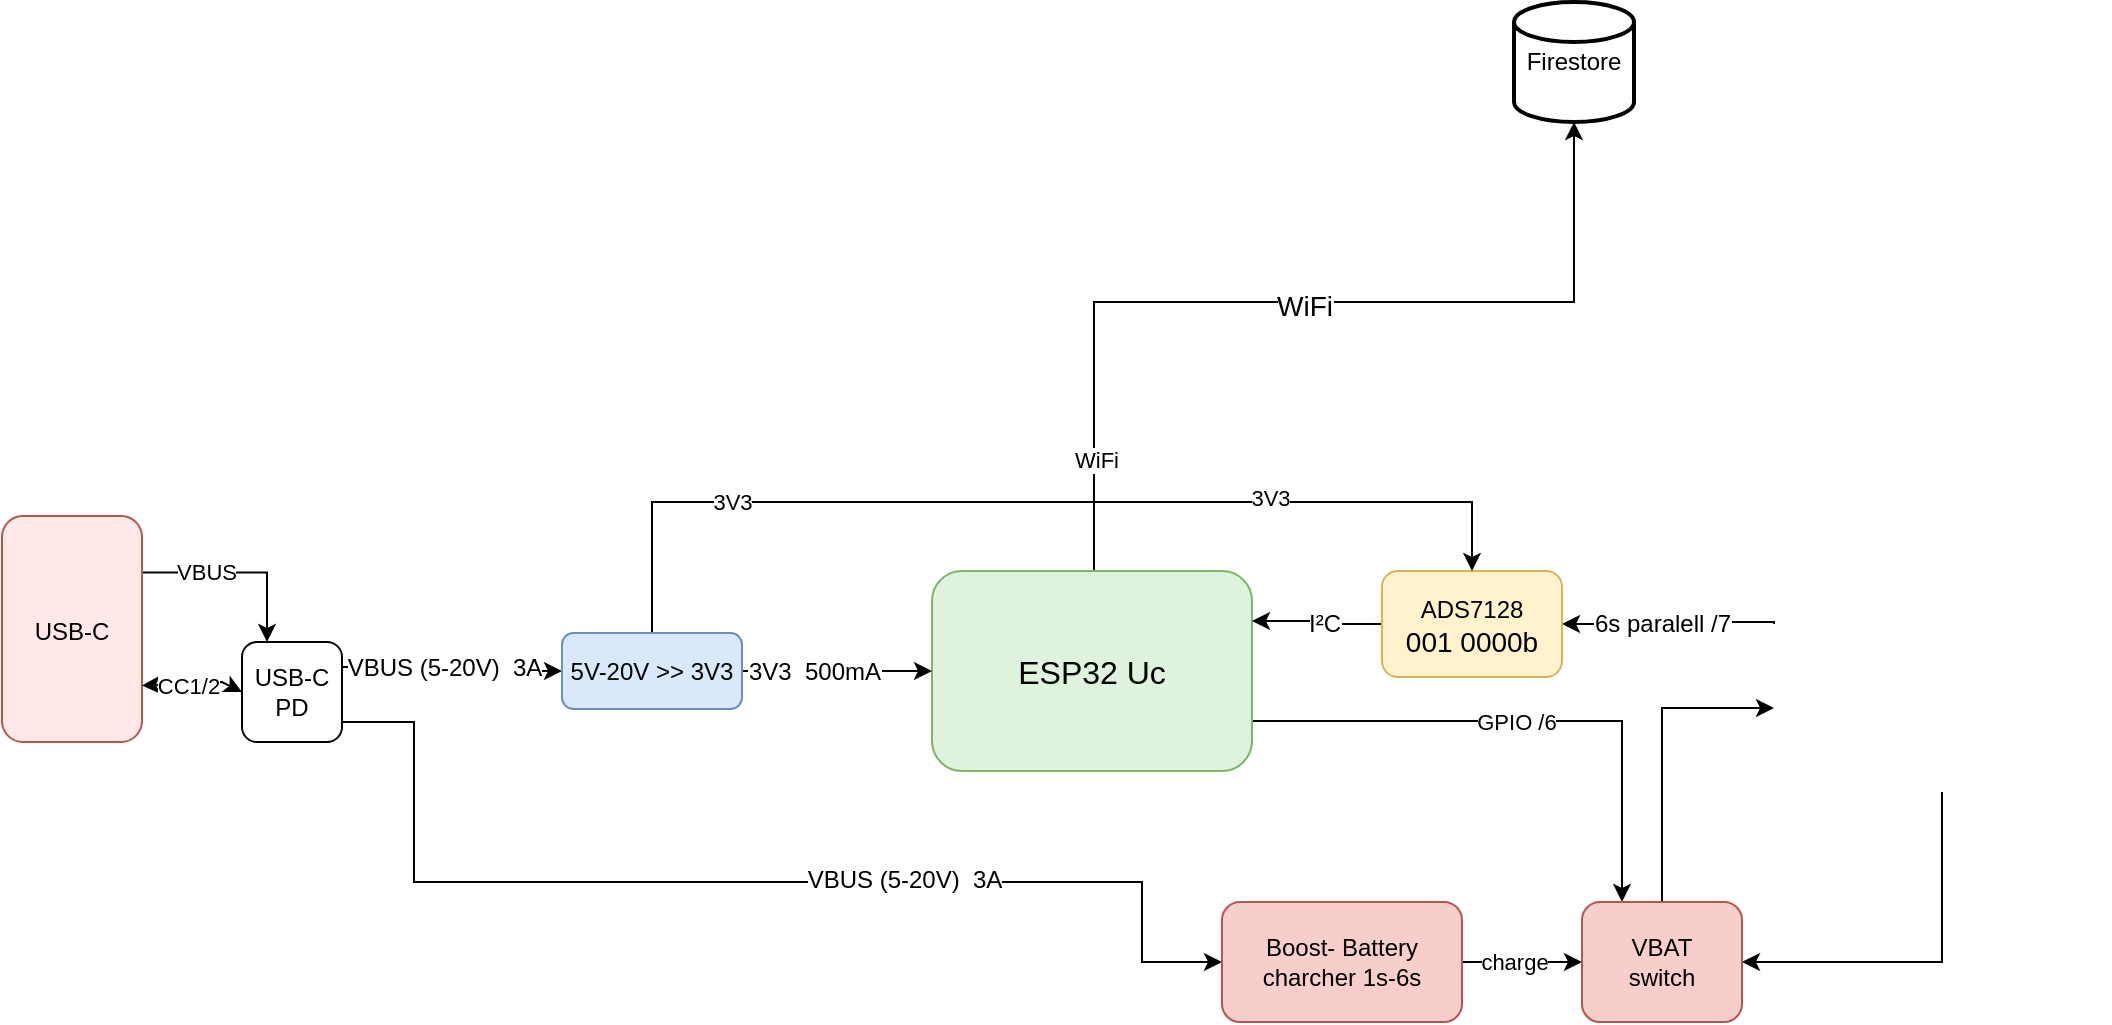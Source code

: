 <mxfile version="21.2.3" type="github">
  <diagram name="Seite-1" id="qbNeW8LbGQ3-jgoNcDIC">
    <mxGraphModel dx="819" dy="447" grid="1" gridSize="10" guides="1" tooltips="1" connect="1" arrows="1" fold="1" page="1" pageScale="1" pageWidth="1169" pageHeight="827" math="0" shadow="0">
      <root>
        <mxCell id="0" />
        <mxCell id="1" parent="0" />
        <mxCell id="EvGeFhgNv6AcHJRgJvBS-4" style="edgeStyle=orthogonalEdgeStyle;rounded=0;orthogonalLoop=1;jettySize=auto;html=1;exitX=0.5;exitY=0;exitDx=0;exitDy=0;fontSize=14;entryX=0.5;entryY=1;entryDx=0;entryDy=0;entryPerimeter=0;" parent="1" source="EvGeFhgNv6AcHJRgJvBS-1" target="oIT6qmjDhUWV7h4Aoekk-4" edge="1">
          <mxGeometry relative="1" as="geometry">
            <Array as="points">
              <mxPoint x="616" y="290" />
              <mxPoint x="856" y="290" />
            </Array>
            <mxPoint x="847" y="198" as="targetPoint" />
          </mxGeometry>
        </mxCell>
        <mxCell id="EvGeFhgNv6AcHJRgJvBS-5" value="WiFi" style="edgeLabel;html=1;align=center;verticalAlign=middle;resizable=0;points=[];fontSize=14;" parent="EvGeFhgNv6AcHJRgJvBS-4" vertex="1" connectable="0">
          <mxGeometry x="0.034" y="-2" relative="1" as="geometry">
            <mxPoint as="offset" />
          </mxGeometry>
        </mxCell>
        <mxCell id="oIT6qmjDhUWV7h4Aoekk-21" value="WiFi" style="edgeLabel;html=1;align=center;verticalAlign=middle;resizable=0;points=[];" vertex="1" connectable="0" parent="EvGeFhgNv6AcHJRgJvBS-4">
          <mxGeometry x="-0.755" y="-1" relative="1" as="geometry">
            <mxPoint as="offset" />
          </mxGeometry>
        </mxCell>
        <mxCell id="oIT6qmjDhUWV7h4Aoekk-17" style="edgeStyle=orthogonalEdgeStyle;rounded=0;orthogonalLoop=1;jettySize=auto;html=1;exitX=1;exitY=0.75;exitDx=0;exitDy=0;entryX=0.25;entryY=0;entryDx=0;entryDy=0;" edge="1" parent="1" source="EvGeFhgNv6AcHJRgJvBS-1" target="oIT6qmjDhUWV7h4Aoekk-14">
          <mxGeometry relative="1" as="geometry" />
        </mxCell>
        <mxCell id="oIT6qmjDhUWV7h4Aoekk-18" value="GPIO /6" style="edgeLabel;html=1;align=center;verticalAlign=middle;resizable=0;points=[];" vertex="1" connectable="0" parent="oIT6qmjDhUWV7h4Aoekk-17">
          <mxGeometry x="-0.04" relative="1" as="geometry">
            <mxPoint as="offset" />
          </mxGeometry>
        </mxCell>
        <mxCell id="EvGeFhgNv6AcHJRgJvBS-1" value="&lt;font style=&quot;font-size: 16px;&quot;&gt;ESP32 Uc&lt;/font&gt;" style="rounded=1;whiteSpace=wrap;html=1;fillColor=#DEF2DD;strokeColor=#82b366;" parent="1" vertex="1">
          <mxGeometry x="535" y="424.5" width="160" height="100" as="geometry" />
        </mxCell>
        <mxCell id="EvGeFhgNv6AcHJRgJvBS-9" style="edgeStyle=orthogonalEdgeStyle;rounded=0;orthogonalLoop=1;jettySize=auto;html=1;exitX=0.5;exitY=0;exitDx=0;exitDy=0;entryX=1;entryY=0.5;entryDx=0;entryDy=0;fontSize=14;" parent="1" source="EvGeFhgNv6AcHJRgJvBS-6" target="EvGeFhgNv6AcHJRgJvBS-8" edge="1">
          <mxGeometry relative="1" as="geometry">
            <Array as="points">
              <mxPoint x="956" y="450" />
              <mxPoint x="898" y="450" />
              <mxPoint x="898" y="451" />
            </Array>
          </mxGeometry>
        </mxCell>
        <mxCell id="EvGeFhgNv6AcHJRgJvBS-20" value="6s paralell /7" style="edgeLabel;html=1;align=center;verticalAlign=middle;resizable=0;points=[];fontSize=12;" parent="EvGeFhgNv6AcHJRgJvBS-9" vertex="1" connectable="0">
          <mxGeometry x="0.303" relative="1" as="geometry">
            <mxPoint x="12" as="offset" />
          </mxGeometry>
        </mxCell>
        <mxCell id="oIT6qmjDhUWV7h4Aoekk-15" style="edgeStyle=orthogonalEdgeStyle;rounded=0;orthogonalLoop=1;jettySize=auto;html=1;entryX=1;entryY=0.5;entryDx=0;entryDy=0;exitX=0;exitY=0.5;exitDx=0;exitDy=0;" edge="1" parent="1" source="EvGeFhgNv6AcHJRgJvBS-6" target="oIT6qmjDhUWV7h4Aoekk-14">
          <mxGeometry relative="1" as="geometry">
            <mxPoint x="990" y="620.0" as="targetPoint" />
            <Array as="points">
              <mxPoint x="1040" y="620" />
            </Array>
          </mxGeometry>
        </mxCell>
        <mxCell id="EvGeFhgNv6AcHJRgJvBS-6" value="" style="shape=image;html=1;verticalAlign=top;verticalLabelPosition=bottom;labelBackgroundColor=#ffffff;imageAspect=0;aspect=fixed;image=https://cdn4.iconfinder.com/data/icons/essential-app-2/16/battery-full-energy-charge-128.png;fontSize=14;fillColor=#1A1A1A;rotation=-90;" parent="1" vertex="1">
          <mxGeometry x="956" y="367" width="168" height="168" as="geometry" />
        </mxCell>
        <mxCell id="EvGeFhgNv6AcHJRgJvBS-10" style="edgeStyle=orthogonalEdgeStyle;rounded=0;orthogonalLoop=1;jettySize=auto;html=1;exitX=0;exitY=0.5;exitDx=0;exitDy=0;entryX=1;entryY=0.25;entryDx=0;entryDy=0;fontSize=14;" parent="1" source="EvGeFhgNv6AcHJRgJvBS-8" target="EvGeFhgNv6AcHJRgJvBS-1" edge="1">
          <mxGeometry relative="1" as="geometry" />
        </mxCell>
        <mxCell id="EvGeFhgNv6AcHJRgJvBS-21" value="I²C" style="edgeLabel;html=1;align=center;verticalAlign=middle;resizable=0;points=[];fontSize=12;" parent="EvGeFhgNv6AcHJRgJvBS-10" vertex="1" connectable="0">
          <mxGeometry x="-0.123" y="1" relative="1" as="geometry">
            <mxPoint y="-1" as="offset" />
          </mxGeometry>
        </mxCell>
        <mxCell id="EvGeFhgNv6AcHJRgJvBS-8" value="&lt;div&gt;&lt;font style=&quot;font-size: 12px;&quot;&gt;ADS7128&lt;/font&gt;&lt;/div&gt;&lt;div&gt;001 0000b&lt;/div&gt;" style="rounded=1;whiteSpace=wrap;html=1;fontSize=14;fillColor=#fff2cc;strokeColor=#d6b656;" parent="1" vertex="1">
          <mxGeometry x="760" y="424.5" width="90" height="53" as="geometry" />
        </mxCell>
        <mxCell id="EvGeFhgNv6AcHJRgJvBS-15" style="edgeStyle=orthogonalEdgeStyle;rounded=0;orthogonalLoop=1;jettySize=auto;html=1;fontSize=12;exitX=1;exitY=0.25;exitDx=0;exitDy=0;" parent="1" source="oIT6qmjDhUWV7h4Aoekk-6" target="EvGeFhgNv6AcHJRgJvBS-13" edge="1">
          <mxGeometry relative="1" as="geometry">
            <mxPoint x="246" y="467" as="sourcePoint" />
          </mxGeometry>
        </mxCell>
        <mxCell id="EvGeFhgNv6AcHJRgJvBS-22" value="&lt;div&gt;VBUS (5-20V)&amp;nbsp; 3A&lt;/div&gt;" style="edgeLabel;html=1;align=center;verticalAlign=middle;resizable=0;points=[];fontSize=12;" parent="EvGeFhgNv6AcHJRgJvBS-15" vertex="1" connectable="0">
          <mxGeometry x="-0.089" y="-2" relative="1" as="geometry">
            <mxPoint y="-2" as="offset" />
          </mxGeometry>
        </mxCell>
        <mxCell id="EvGeFhgNv6AcHJRgJvBS-18" style="edgeStyle=orthogonalEdgeStyle;rounded=0;orthogonalLoop=1;jettySize=auto;html=1;fontSize=12;entryX=0;entryY=0.5;entryDx=0;entryDy=0;exitX=1;exitY=0.75;exitDx=0;exitDy=0;" parent="1" source="oIT6qmjDhUWV7h4Aoekk-6" target="oIT6qmjDhUWV7h4Aoekk-5" edge="1">
          <mxGeometry relative="1" as="geometry">
            <Array as="points">
              <mxPoint x="240" y="500" />
              <mxPoint x="276" y="500" />
              <mxPoint x="276" y="580" />
              <mxPoint x="640" y="580" />
              <mxPoint x="640" y="620" />
            </Array>
            <mxPoint x="246" y="490" as="sourcePoint" />
            <mxPoint x="796" y="520" as="targetPoint" />
          </mxGeometry>
        </mxCell>
        <mxCell id="EvGeFhgNv6AcHJRgJvBS-19" value="VBUS (5-20V)&amp;nbsp; 3A" style="edgeLabel;html=1;align=center;verticalAlign=middle;resizable=0;points=[];fontSize=12;" parent="EvGeFhgNv6AcHJRgJvBS-18" vertex="1" connectable="0">
          <mxGeometry x="0.071" y="-4" relative="1" as="geometry">
            <mxPoint x="62" y="-5" as="offset" />
          </mxGeometry>
        </mxCell>
        <mxCell id="oIT6qmjDhUWV7h4Aoekk-7" style="edgeStyle=orthogonalEdgeStyle;rounded=0;orthogonalLoop=1;jettySize=auto;html=1;exitX=1;exitY=0.25;exitDx=0;exitDy=0;entryX=0.25;entryY=0;entryDx=0;entryDy=0;" edge="1" parent="1" source="EvGeFhgNv6AcHJRgJvBS-11" target="oIT6qmjDhUWV7h4Aoekk-6">
          <mxGeometry relative="1" as="geometry" />
        </mxCell>
        <mxCell id="oIT6qmjDhUWV7h4Aoekk-22" value="VBUS" style="edgeLabel;html=1;align=center;verticalAlign=middle;resizable=0;points=[];" vertex="1" connectable="0" parent="oIT6qmjDhUWV7h4Aoekk-7">
          <mxGeometry x="-0.523" y="-1" relative="1" as="geometry">
            <mxPoint x="9" y="-2" as="offset" />
          </mxGeometry>
        </mxCell>
        <mxCell id="EvGeFhgNv6AcHJRgJvBS-11" value="&lt;span style=&quot;font-size: 12px;&quot;&gt;USB-C&lt;/span&gt;" style="rounded=1;whiteSpace=wrap;html=1;fontSize=14;fillColor=#FFE8E8;strokeColor=#b85450;" parent="1" vertex="1">
          <mxGeometry x="70" y="397" width="70" height="113" as="geometry" />
        </mxCell>
        <mxCell id="EvGeFhgNv6AcHJRgJvBS-16" style="edgeStyle=orthogonalEdgeStyle;rounded=0;orthogonalLoop=1;jettySize=auto;html=1;exitX=1;exitY=0.5;exitDx=0;exitDy=0;entryX=0;entryY=0.5;entryDx=0;entryDy=0;fontSize=12;" parent="1" source="EvGeFhgNv6AcHJRgJvBS-13" target="EvGeFhgNv6AcHJRgJvBS-1" edge="1">
          <mxGeometry relative="1" as="geometry" />
        </mxCell>
        <mxCell id="EvGeFhgNv6AcHJRgJvBS-23" value="3V3&amp;nbsp; 500mA" style="edgeLabel;html=1;align=center;verticalAlign=middle;resizable=0;points=[];fontSize=12;" parent="EvGeFhgNv6AcHJRgJvBS-16" vertex="1" connectable="0">
          <mxGeometry x="-0.25" y="2" relative="1" as="geometry">
            <mxPoint y="2" as="offset" />
          </mxGeometry>
        </mxCell>
        <mxCell id="oIT6qmjDhUWV7h4Aoekk-1" style="edgeStyle=orthogonalEdgeStyle;rounded=0;orthogonalLoop=1;jettySize=auto;html=1;exitX=0.5;exitY=0;exitDx=0;exitDy=0;entryX=0.5;entryY=0;entryDx=0;entryDy=0;" edge="1" parent="1" source="EvGeFhgNv6AcHJRgJvBS-13" target="EvGeFhgNv6AcHJRgJvBS-8">
          <mxGeometry relative="1" as="geometry">
            <Array as="points">
              <mxPoint x="395" y="390" />
              <mxPoint x="805" y="390" />
            </Array>
          </mxGeometry>
        </mxCell>
        <mxCell id="oIT6qmjDhUWV7h4Aoekk-2" value="&lt;div&gt;3V3&lt;/div&gt;" style="edgeLabel;html=1;align=center;verticalAlign=middle;resizable=0;points=[];" vertex="1" connectable="0" parent="oIT6qmjDhUWV7h4Aoekk-1">
          <mxGeometry x="-0.586" relative="1" as="geometry">
            <mxPoint as="offset" />
          </mxGeometry>
        </mxCell>
        <mxCell id="oIT6qmjDhUWV7h4Aoekk-3" value="&lt;div&gt;3V3&lt;/div&gt;" style="edgeLabel;html=1;align=center;verticalAlign=middle;resizable=0;points=[];" vertex="1" connectable="0" parent="oIT6qmjDhUWV7h4Aoekk-1">
          <mxGeometry x="0.469" y="2" relative="1" as="geometry">
            <mxPoint as="offset" />
          </mxGeometry>
        </mxCell>
        <mxCell id="EvGeFhgNv6AcHJRgJvBS-13" value="5V-20V &amp;gt;&amp;gt; 3V3" style="rounded=1;whiteSpace=wrap;html=1;fontSize=12;fillColor=#dae8fc;strokeColor=#6c8ebf;" parent="1" vertex="1">
          <mxGeometry x="350" y="455.5" width="90" height="38" as="geometry" />
        </mxCell>
        <mxCell id="oIT6qmjDhUWV7h4Aoekk-4" value="Firestore" style="strokeWidth=2;html=1;shape=mxgraph.flowchart.database;whiteSpace=wrap;" vertex="1" parent="1">
          <mxGeometry x="826" y="140" width="60" height="60" as="geometry" />
        </mxCell>
        <mxCell id="oIT6qmjDhUWV7h4Aoekk-13" style="edgeStyle=orthogonalEdgeStyle;rounded=0;orthogonalLoop=1;jettySize=auto;html=1;exitX=1;exitY=0.5;exitDx=0;exitDy=0;entryX=0;entryY=0.5;entryDx=0;entryDy=0;" edge="1" parent="1" source="oIT6qmjDhUWV7h4Aoekk-5" target="oIT6qmjDhUWV7h4Aoekk-14">
          <mxGeometry relative="1" as="geometry">
            <mxPoint x="870" y="620" as="targetPoint" />
          </mxGeometry>
        </mxCell>
        <mxCell id="oIT6qmjDhUWV7h4Aoekk-19" value="charge" style="edgeLabel;html=1;align=center;verticalAlign=middle;resizable=0;points=[];" vertex="1" connectable="0" parent="oIT6qmjDhUWV7h4Aoekk-13">
          <mxGeometry x="-0.232" relative="1" as="geometry">
            <mxPoint x="3" as="offset" />
          </mxGeometry>
        </mxCell>
        <mxCell id="oIT6qmjDhUWV7h4Aoekk-5" value="Boost- Battery charcher 1s-6s" style="rounded=1;whiteSpace=wrap;html=1;fillColor=#f8cecc;strokeColor=#b85450;" vertex="1" parent="1">
          <mxGeometry x="680" y="590" width="120" height="60" as="geometry" />
        </mxCell>
        <mxCell id="oIT6qmjDhUWV7h4Aoekk-6" value="&lt;div&gt;USB-C&lt;/div&gt;&lt;div&gt;PD&lt;br&gt;&lt;/div&gt;" style="rounded=1;whiteSpace=wrap;html=1;" vertex="1" parent="1">
          <mxGeometry x="190" y="460" width="50" height="50" as="geometry" />
        </mxCell>
        <mxCell id="oIT6qmjDhUWV7h4Aoekk-9" value="" style="endArrow=classic;startArrow=classic;html=1;rounded=0;exitX=0;exitY=0.5;exitDx=0;exitDy=0;entryX=1;entryY=0.75;entryDx=0;entryDy=0;" edge="1" parent="1" source="oIT6qmjDhUWV7h4Aoekk-6" target="EvGeFhgNv6AcHJRgJvBS-11">
          <mxGeometry width="50" height="50" relative="1" as="geometry">
            <mxPoint x="240" y="520" as="sourcePoint" />
            <mxPoint x="290" y="470" as="targetPoint" />
            <Array as="points">
              <mxPoint x="180" y="480" />
            </Array>
          </mxGeometry>
        </mxCell>
        <mxCell id="oIT6qmjDhUWV7h4Aoekk-23" value="CC1/2" style="edgeLabel;html=1;align=center;verticalAlign=middle;resizable=0;points=[];" vertex="1" connectable="0" parent="oIT6qmjDhUWV7h4Aoekk-9">
          <mxGeometry x="0.108" y="1" relative="1" as="geometry">
            <mxPoint as="offset" />
          </mxGeometry>
        </mxCell>
        <mxCell id="oIT6qmjDhUWV7h4Aoekk-16" style="edgeStyle=orthogonalEdgeStyle;rounded=0;orthogonalLoop=1;jettySize=auto;html=1;exitX=0.5;exitY=0;exitDx=0;exitDy=0;entryX=0.25;entryY=0;entryDx=0;entryDy=0;" edge="1" parent="1" source="oIT6qmjDhUWV7h4Aoekk-14" target="EvGeFhgNv6AcHJRgJvBS-6">
          <mxGeometry relative="1" as="geometry" />
        </mxCell>
        <mxCell id="oIT6qmjDhUWV7h4Aoekk-14" value="&lt;div&gt;VBAT&lt;/div&gt;&lt;div&gt;switch&lt;br&gt;&lt;/div&gt;" style="rounded=1;whiteSpace=wrap;html=1;fillColor=#f8cecc;strokeColor=#b85450;" vertex="1" parent="1">
          <mxGeometry x="860" y="590" width="80" height="60" as="geometry" />
        </mxCell>
      </root>
    </mxGraphModel>
  </diagram>
</mxfile>

